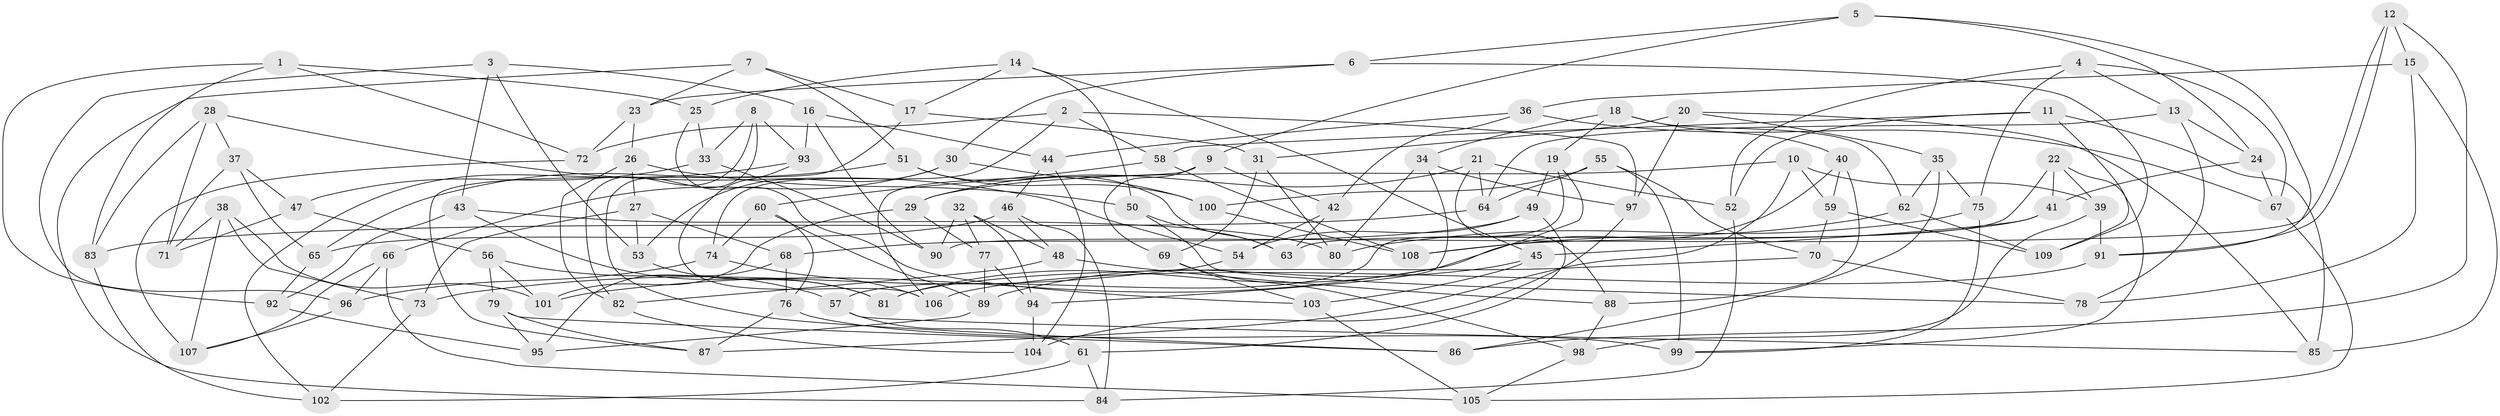 // coarse degree distribution, {7: 0.42424242424242425, 6: 0.21212121212121213, 8: 0.18181818181818182, 5: 0.15151515151515152, 9: 0.030303030303030304}
// Generated by graph-tools (version 1.1) at 2025/38/03/04/25 23:38:20]
// undirected, 109 vertices, 218 edges
graph export_dot {
  node [color=gray90,style=filled];
  1;
  2;
  3;
  4;
  5;
  6;
  7;
  8;
  9;
  10;
  11;
  12;
  13;
  14;
  15;
  16;
  17;
  18;
  19;
  20;
  21;
  22;
  23;
  24;
  25;
  26;
  27;
  28;
  29;
  30;
  31;
  32;
  33;
  34;
  35;
  36;
  37;
  38;
  39;
  40;
  41;
  42;
  43;
  44;
  45;
  46;
  47;
  48;
  49;
  50;
  51;
  52;
  53;
  54;
  55;
  56;
  57;
  58;
  59;
  60;
  61;
  62;
  63;
  64;
  65;
  66;
  67;
  68;
  69;
  70;
  71;
  72;
  73;
  74;
  75;
  76;
  77;
  78;
  79;
  80;
  81;
  82;
  83;
  84;
  85;
  86;
  87;
  88;
  89;
  90;
  91;
  92;
  93;
  94;
  95;
  96;
  97;
  98;
  99;
  100;
  101;
  102;
  103;
  104;
  105;
  106;
  107;
  108;
  109;
  1 -- 25;
  1 -- 92;
  1 -- 72;
  1 -- 83;
  2 -- 74;
  2 -- 72;
  2 -- 58;
  2 -- 97;
  3 -- 53;
  3 -- 16;
  3 -- 96;
  3 -- 43;
  4 -- 67;
  4 -- 13;
  4 -- 75;
  4 -- 52;
  5 -- 91;
  5 -- 9;
  5 -- 24;
  5 -- 6;
  6 -- 109;
  6 -- 30;
  6 -- 23;
  7 -- 17;
  7 -- 51;
  7 -- 23;
  7 -- 84;
  8 -- 93;
  8 -- 86;
  8 -- 33;
  8 -- 82;
  9 -- 69;
  9 -- 42;
  9 -- 106;
  10 -- 59;
  10 -- 87;
  10 -- 39;
  10 -- 29;
  11 -- 85;
  11 -- 58;
  11 -- 109;
  11 -- 52;
  12 -- 91;
  12 -- 15;
  12 -- 90;
  12 -- 86;
  13 -- 24;
  13 -- 78;
  13 -- 64;
  14 -- 45;
  14 -- 25;
  14 -- 50;
  14 -- 17;
  15 -- 36;
  15 -- 85;
  15 -- 78;
  16 -- 44;
  16 -- 93;
  16 -- 90;
  17 -- 31;
  17 -- 87;
  18 -- 34;
  18 -- 40;
  18 -- 62;
  18 -- 19;
  19 -- 57;
  19 -- 49;
  19 -- 81;
  20 -- 35;
  20 -- 97;
  20 -- 31;
  20 -- 85;
  21 -- 64;
  21 -- 52;
  21 -- 88;
  21 -- 29;
  22 -- 41;
  22 -- 99;
  22 -- 63;
  22 -- 39;
  23 -- 72;
  23 -- 26;
  24 -- 41;
  24 -- 67;
  25 -- 103;
  25 -- 33;
  26 -- 82;
  26 -- 50;
  26 -- 27;
  27 -- 53;
  27 -- 73;
  27 -- 68;
  28 -- 83;
  28 -- 71;
  28 -- 54;
  28 -- 37;
  29 -- 101;
  29 -- 77;
  30 -- 100;
  30 -- 66;
  30 -- 53;
  31 -- 80;
  31 -- 69;
  32 -- 90;
  32 -- 48;
  32 -- 94;
  32 -- 77;
  33 -- 47;
  33 -- 90;
  34 -- 94;
  34 -- 80;
  34 -- 97;
  35 -- 75;
  35 -- 62;
  35 -- 86;
  36 -- 44;
  36 -- 67;
  36 -- 42;
  37 -- 47;
  37 -- 65;
  37 -- 71;
  38 -- 107;
  38 -- 71;
  38 -- 73;
  38 -- 101;
  39 -- 91;
  39 -- 98;
  40 -- 59;
  40 -- 88;
  40 -- 101;
  41 -- 45;
  41 -- 108;
  42 -- 63;
  42 -- 54;
  43 -- 80;
  43 -- 92;
  43 -- 81;
  44 -- 46;
  44 -- 104;
  45 -- 89;
  45 -- 103;
  46 -- 65;
  46 -- 48;
  46 -- 84;
  47 -- 56;
  47 -- 71;
  48 -- 88;
  48 -- 82;
  49 -- 54;
  49 -- 68;
  49 -- 61;
  50 -- 78;
  50 -- 63;
  51 -- 63;
  51 -- 65;
  51 -- 100;
  52 -- 84;
  53 -- 81;
  54 -- 73;
  55 -- 100;
  55 -- 99;
  55 -- 70;
  55 -- 64;
  56 -- 57;
  56 -- 101;
  56 -- 79;
  57 -- 85;
  57 -- 61;
  58 -- 60;
  58 -- 108;
  59 -- 70;
  59 -- 109;
  60 -- 74;
  60 -- 76;
  60 -- 89;
  61 -- 102;
  61 -- 84;
  62 -- 108;
  62 -- 109;
  64 -- 83;
  65 -- 92;
  66 -- 107;
  66 -- 96;
  66 -- 105;
  67 -- 105;
  68 -- 76;
  68 -- 95;
  69 -- 103;
  69 -- 98;
  70 -- 78;
  70 -- 81;
  72 -- 107;
  73 -- 102;
  74 -- 106;
  74 -- 96;
  75 -- 80;
  75 -- 99;
  76 -- 99;
  76 -- 87;
  77 -- 89;
  77 -- 94;
  79 -- 86;
  79 -- 87;
  79 -- 95;
  82 -- 104;
  83 -- 102;
  88 -- 98;
  89 -- 95;
  91 -- 106;
  92 -- 95;
  93 -- 106;
  93 -- 102;
  94 -- 104;
  96 -- 107;
  97 -- 104;
  98 -- 105;
  100 -- 108;
  103 -- 105;
}
